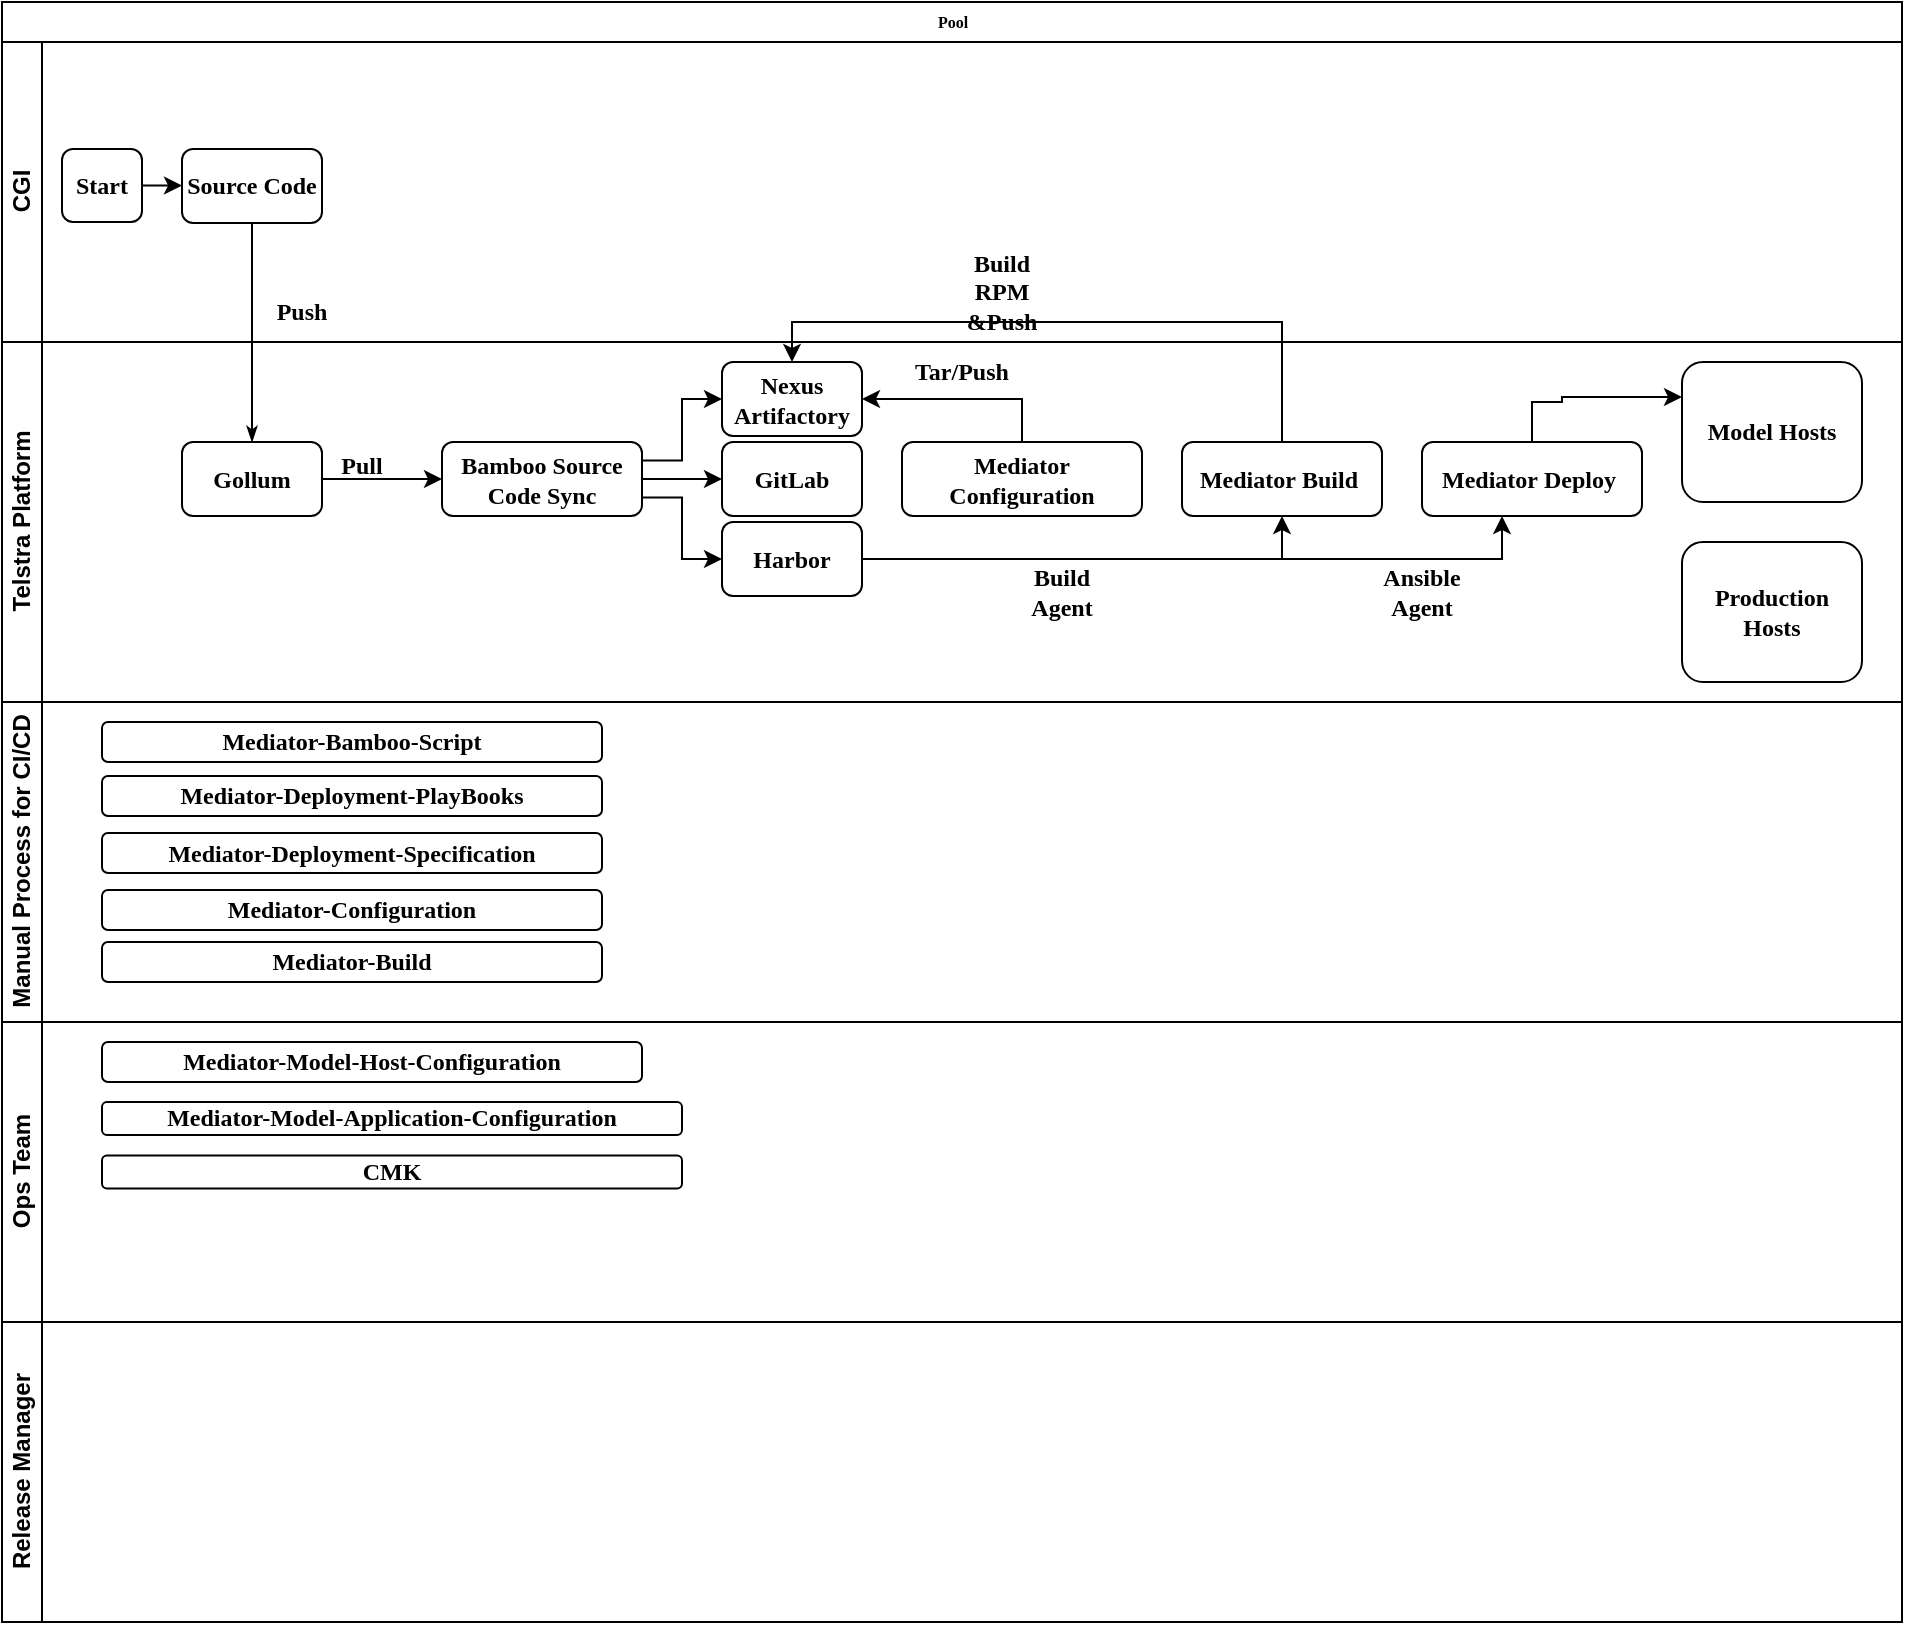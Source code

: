 <mxfile version="20.5.1" type="github"><diagram id="9cM1k0ZdMSJZkOyXXBPO" name="Page-1"><mxGraphModel dx="1153" dy="634" grid="1" gridSize="10" guides="1" tooltips="1" connect="1" arrows="1" fold="1" page="1" pageScale="1" pageWidth="850" pageHeight="1100" math="0" shadow="0"><root><mxCell id="0"/><mxCell id="1" parent="0"/><mxCell id="YQHpiPbEDLJ8Y2-DJOen-1" value="Pool" style="swimlane;html=1;childLayout=stackLayout;horizontal=1;startSize=20;horizontalStack=0;rounded=0;shadow=0;labelBackgroundColor=none;strokeWidth=1;fontFamily=Verdana;fontSize=8;align=center;" vertex="1" parent="1"><mxGeometry x="40" y="40" width="950" height="810" as="geometry"/></mxCell><mxCell id="YQHpiPbEDLJ8Y2-DJOen-2" value="CGI" style="swimlane;html=1;startSize=20;horizontal=0;" vertex="1" parent="YQHpiPbEDLJ8Y2-DJOen-1"><mxGeometry y="20" width="950" height="150" as="geometry"/></mxCell><mxCell id="YQHpiPbEDLJ8Y2-DJOen-3" value="&lt;font style=&quot;font-size: 12px;&quot;&gt;&lt;b&gt;Source Code&lt;/b&gt;&lt;/font&gt;" style="rounded=1;whiteSpace=wrap;html=1;shadow=0;labelBackgroundColor=none;strokeWidth=1;fontFamily=Verdana;fontSize=8;align=center;" vertex="1" parent="YQHpiPbEDLJ8Y2-DJOen-2"><mxGeometry x="90" y="53.5" width="70" height="37" as="geometry"/></mxCell><mxCell id="YQHpiPbEDLJ8Y2-DJOen-4" style="edgeStyle=orthogonalEdgeStyle;rounded=0;orthogonalLoop=1;jettySize=auto;html=1;exitX=1;exitY=0.5;exitDx=0;exitDy=0;entryX=0;entryY=0.5;entryDx=0;entryDy=0;fontFamily=Verdana;fontSize=12;" edge="1" parent="YQHpiPbEDLJ8Y2-DJOen-2" source="YQHpiPbEDLJ8Y2-DJOen-5" target="YQHpiPbEDLJ8Y2-DJOen-3"><mxGeometry relative="1" as="geometry"/></mxCell><mxCell id="YQHpiPbEDLJ8Y2-DJOen-5" value="&lt;font face=&quot;Verdana&quot;&gt;&lt;b&gt;Start&lt;/b&gt;&lt;/font&gt;" style="rounded=1;whiteSpace=wrap;html=1;" vertex="1" parent="YQHpiPbEDLJ8Y2-DJOen-2"><mxGeometry x="30" y="53.5" width="40" height="36.5" as="geometry"/></mxCell><mxCell id="YQHpiPbEDLJ8Y2-DJOen-6" value="&lt;b&gt;Push&lt;/b&gt;" style="text;html=1;strokeColor=none;fillColor=none;align=center;verticalAlign=middle;whiteSpace=wrap;rounded=0;fontFamily=Verdana;fontSize=12;" vertex="1" parent="YQHpiPbEDLJ8Y2-DJOen-2"><mxGeometry x="120" y="120" width="60" height="30" as="geometry"/></mxCell><mxCell id="YQHpiPbEDLJ8Y2-DJOen-145" value="&lt;b&gt;Build RPM &amp;amp;Push&lt;/b&gt;" style="text;html=1;strokeColor=none;fillColor=none;align=center;verticalAlign=middle;whiteSpace=wrap;rounded=0;fontFamily=Verdana;fontSize=12;" vertex="1" parent="YQHpiPbEDLJ8Y2-DJOen-2"><mxGeometry x="470" y="110" width="60" height="30" as="geometry"/></mxCell><mxCell id="YQHpiPbEDLJ8Y2-DJOen-7" value="Telstra Platform" style="swimlane;html=1;startSize=20;horizontal=0;" vertex="1" parent="YQHpiPbEDLJ8Y2-DJOen-1"><mxGeometry y="170" width="950" height="180" as="geometry"/></mxCell><mxCell id="YQHpiPbEDLJ8Y2-DJOen-8" style="edgeStyle=orthogonalEdgeStyle;rounded=0;orthogonalLoop=1;jettySize=auto;html=1;exitX=1;exitY=0.5;exitDx=0;exitDy=0;entryX=0;entryY=0.5;entryDx=0;entryDy=0;fontFamily=Verdana;fontSize=12;" edge="1" parent="YQHpiPbEDLJ8Y2-DJOen-7" source="YQHpiPbEDLJ8Y2-DJOen-9" target="YQHpiPbEDLJ8Y2-DJOen-13"><mxGeometry relative="1" as="geometry"/></mxCell><mxCell id="YQHpiPbEDLJ8Y2-DJOen-9" value="&lt;font style=&quot;font-size: 12px;&quot;&gt;&lt;b&gt;Gollum&lt;/b&gt;&lt;/font&gt;" style="rounded=1;whiteSpace=wrap;html=1;shadow=0;labelBackgroundColor=none;strokeWidth=1;fontFamily=Verdana;fontSize=8;align=center;" vertex="1" parent="YQHpiPbEDLJ8Y2-DJOen-7"><mxGeometry x="90" y="50.0" width="70" height="37" as="geometry"/></mxCell><mxCell id="YQHpiPbEDLJ8Y2-DJOen-10" style="edgeStyle=orthogonalEdgeStyle;rounded=0;orthogonalLoop=1;jettySize=auto;html=1;exitX=1;exitY=0.5;exitDx=0;exitDy=0;fontFamily=Verdana;fontSize=12;" edge="1" parent="YQHpiPbEDLJ8Y2-DJOen-7" source="YQHpiPbEDLJ8Y2-DJOen-13" target="YQHpiPbEDLJ8Y2-DJOen-14"><mxGeometry relative="1" as="geometry"/></mxCell><mxCell id="YQHpiPbEDLJ8Y2-DJOen-11" style="edgeStyle=orthogonalEdgeStyle;rounded=0;orthogonalLoop=1;jettySize=auto;html=1;exitX=1;exitY=0.75;exitDx=0;exitDy=0;entryX=0;entryY=0.5;entryDx=0;entryDy=0;fontFamily=Verdana;fontSize=12;" edge="1" parent="YQHpiPbEDLJ8Y2-DJOen-7" source="YQHpiPbEDLJ8Y2-DJOen-13" target="YQHpiPbEDLJ8Y2-DJOen-16"><mxGeometry relative="1" as="geometry"/></mxCell><mxCell id="YQHpiPbEDLJ8Y2-DJOen-12" style="edgeStyle=orthogonalEdgeStyle;rounded=0;orthogonalLoop=1;jettySize=auto;html=1;exitX=1;exitY=0.25;exitDx=0;exitDy=0;entryX=0;entryY=0.5;entryDx=0;entryDy=0;fontFamily=Verdana;fontSize=12;" edge="1" parent="YQHpiPbEDLJ8Y2-DJOen-7" source="YQHpiPbEDLJ8Y2-DJOen-13" target="YQHpiPbEDLJ8Y2-DJOen-15"><mxGeometry relative="1" as="geometry"/></mxCell><mxCell id="YQHpiPbEDLJ8Y2-DJOen-13" value="&lt;font style=&quot;font-size: 12px;&quot;&gt;&lt;b&gt;Bamboo Source Code Sync&lt;/b&gt;&lt;/font&gt;" style="rounded=1;whiteSpace=wrap;html=1;shadow=0;labelBackgroundColor=none;strokeWidth=1;fontFamily=Verdana;fontSize=8;align=center;" vertex="1" parent="YQHpiPbEDLJ8Y2-DJOen-7"><mxGeometry x="220" y="50" width="100" height="37" as="geometry"/></mxCell><mxCell id="YQHpiPbEDLJ8Y2-DJOen-14" value="&lt;font style=&quot;font-size: 12px;&quot;&gt;&lt;b&gt;GitLab&lt;/b&gt;&lt;/font&gt;" style="rounded=1;whiteSpace=wrap;html=1;shadow=0;labelBackgroundColor=none;strokeWidth=1;fontFamily=Verdana;fontSize=8;align=center;" vertex="1" parent="YQHpiPbEDLJ8Y2-DJOen-7"><mxGeometry x="360" y="50.0" width="70" height="37" as="geometry"/></mxCell><mxCell id="YQHpiPbEDLJ8Y2-DJOen-15" value="&lt;font style=&quot;font-size: 12px;&quot;&gt;&lt;b&gt;Nexus Artifactory&lt;/b&gt;&lt;/font&gt;" style="rounded=1;whiteSpace=wrap;html=1;shadow=0;labelBackgroundColor=none;strokeWidth=1;fontFamily=Verdana;fontSize=8;align=center;" vertex="1" parent="YQHpiPbEDLJ8Y2-DJOen-7"><mxGeometry x="360" y="10.0" width="70" height="37" as="geometry"/></mxCell><mxCell id="YQHpiPbEDLJ8Y2-DJOen-146" style="edgeStyle=orthogonalEdgeStyle;rounded=0;orthogonalLoop=1;jettySize=auto;html=1;exitX=1;exitY=0.5;exitDx=0;exitDy=0;entryX=0.5;entryY=1;entryDx=0;entryDy=0;fontSize=12;" edge="1" parent="YQHpiPbEDLJ8Y2-DJOen-7" source="YQHpiPbEDLJ8Y2-DJOen-16" target="YQHpiPbEDLJ8Y2-DJOen-17"><mxGeometry relative="1" as="geometry"><Array as="points"><mxPoint x="640" y="109"/></Array></mxGeometry></mxCell><mxCell id="YQHpiPbEDLJ8Y2-DJOen-16" value="&lt;font style=&quot;font-size: 12px;&quot;&gt;&lt;b&gt;Harbor&lt;/b&gt;&lt;/font&gt;" style="rounded=1;whiteSpace=wrap;html=1;shadow=0;labelBackgroundColor=none;strokeWidth=1;fontFamily=Verdana;fontSize=8;align=center;" vertex="1" parent="YQHpiPbEDLJ8Y2-DJOen-7"><mxGeometry x="360" y="90.0" width="70" height="37" as="geometry"/></mxCell><mxCell id="YQHpiPbEDLJ8Y2-DJOen-17" value="&lt;font style=&quot;font-size: 12px;&quot;&gt;&lt;b&gt;&amp;nbsp;Mediator&amp;nbsp;&lt;/b&gt;&lt;b&gt;Build&amp;nbsp;&amp;nbsp;&lt;/b&gt;&lt;/font&gt;" style="rounded=1;whiteSpace=wrap;html=1;shadow=0;labelBackgroundColor=none;strokeWidth=1;fontFamily=Verdana;fontSize=8;align=center;" vertex="1" parent="YQHpiPbEDLJ8Y2-DJOen-7"><mxGeometry x="590" y="50" width="100" height="37" as="geometry"/></mxCell><mxCell id="YQHpiPbEDLJ8Y2-DJOen-18" value="&lt;b&gt;Pull&lt;/b&gt;" style="text;html=1;strokeColor=none;fillColor=none;align=center;verticalAlign=middle;whiteSpace=wrap;rounded=0;fontFamily=Verdana;fontSize=12;" vertex="1" parent="YQHpiPbEDLJ8Y2-DJOen-7"><mxGeometry x="150" y="47" width="60" height="30" as="geometry"/></mxCell><mxCell id="YQHpiPbEDLJ8Y2-DJOen-193" style="edgeStyle=orthogonalEdgeStyle;rounded=0;orthogonalLoop=1;jettySize=auto;html=1;exitX=0.5;exitY=0;exitDx=0;exitDy=0;fontSize=12;entryX=0;entryY=0.25;entryDx=0;entryDy=0;" edge="1" parent="YQHpiPbEDLJ8Y2-DJOen-7" source="YQHpiPbEDLJ8Y2-DJOen-19" target="YQHpiPbEDLJ8Y2-DJOen-105"><mxGeometry relative="1" as="geometry"><mxPoint x="780" y="12" as="targetPoint"/><Array as="points"><mxPoint x="765" y="30"/><mxPoint x="780" y="30"/><mxPoint x="780" y="28"/></Array></mxGeometry></mxCell><mxCell id="YQHpiPbEDLJ8Y2-DJOen-19" value="&lt;font style=&quot;font-size: 12px;&quot;&gt;&lt;b&gt;Mediator&amp;nbsp;&lt;/b&gt;&lt;b&gt;Deploy&amp;nbsp;&lt;/b&gt;&lt;/font&gt;" style="rounded=1;whiteSpace=wrap;html=1;shadow=0;labelBackgroundColor=none;strokeWidth=1;fontFamily=Verdana;fontSize=8;align=center;" vertex="1" parent="YQHpiPbEDLJ8Y2-DJOen-7"><mxGeometry x="710" y="50" width="110" height="37" as="geometry"/></mxCell><mxCell id="YQHpiPbEDLJ8Y2-DJOen-102" value="&lt;font style=&quot;font-size: 12px;&quot;&gt;&lt;b&gt;Mediator Configuration&lt;/b&gt;&lt;/font&gt;" style="rounded=1;whiteSpace=wrap;html=1;shadow=0;labelBackgroundColor=none;strokeWidth=1;fontFamily=Verdana;fontSize=8;align=center;" vertex="1" parent="YQHpiPbEDLJ8Y2-DJOen-7"><mxGeometry x="450" y="50" width="120" height="37" as="geometry"/></mxCell><mxCell id="YQHpiPbEDLJ8Y2-DJOen-105" value="&lt;font style=&quot;font-size: 12px;&quot;&gt;&lt;b&gt;Model Hosts&lt;/b&gt;&lt;/font&gt;" style="rounded=1;whiteSpace=wrap;html=1;shadow=0;labelBackgroundColor=none;strokeWidth=1;fontFamily=Verdana;fontSize=8;align=center;" vertex="1" parent="YQHpiPbEDLJ8Y2-DJOen-7"><mxGeometry x="840" y="10" width="90" height="70" as="geometry"/></mxCell><mxCell id="YQHpiPbEDLJ8Y2-DJOen-139" value="&lt;font style=&quot;font-size: 12px;&quot;&gt;&lt;b&gt;Production Hosts&lt;/b&gt;&lt;/font&gt;" style="rounded=1;whiteSpace=wrap;html=1;shadow=0;labelBackgroundColor=none;strokeWidth=1;fontFamily=Verdana;fontSize=8;align=center;" vertex="1" parent="YQHpiPbEDLJ8Y2-DJOen-7"><mxGeometry x="840" y="100" width="90" height="70" as="geometry"/></mxCell><mxCell id="YQHpiPbEDLJ8Y2-DJOen-141" style="edgeStyle=orthogonalEdgeStyle;rounded=0;orthogonalLoop=1;jettySize=auto;html=1;exitX=0.5;exitY=0;exitDx=0;exitDy=0;entryX=1;entryY=0.5;entryDx=0;entryDy=0;fontFamily=Verdana;fontSize=12;" edge="1" parent="YQHpiPbEDLJ8Y2-DJOen-7" source="YQHpiPbEDLJ8Y2-DJOen-102" target="YQHpiPbEDLJ8Y2-DJOen-15"><mxGeometry relative="1" as="geometry"><mxPoint x="500" y="40.75" as="sourcePoint"/><mxPoint x="540" y="10" as="targetPoint"/></mxGeometry></mxCell><mxCell id="YQHpiPbEDLJ8Y2-DJOen-142" value="&lt;b&gt;Tar/Push&lt;/b&gt;" style="text;html=1;strokeColor=none;fillColor=none;align=center;verticalAlign=middle;whiteSpace=wrap;rounded=0;fontFamily=Verdana;fontSize=12;" vertex="1" parent="YQHpiPbEDLJ8Y2-DJOen-7"><mxGeometry x="450" width="60" height="30" as="geometry"/></mxCell><mxCell id="YQHpiPbEDLJ8Y2-DJOen-144" style="edgeStyle=orthogonalEdgeStyle;rounded=0;orthogonalLoop=1;jettySize=auto;html=1;exitX=0.5;exitY=0;exitDx=0;exitDy=0;fontSize=12;entryX=0.5;entryY=0;entryDx=0;entryDy=0;" edge="1" parent="YQHpiPbEDLJ8Y2-DJOen-7" source="YQHpiPbEDLJ8Y2-DJOen-17" target="YQHpiPbEDLJ8Y2-DJOen-15"><mxGeometry relative="1" as="geometry"><mxPoint x="380" y="-121.0" as="targetPoint"/></mxGeometry></mxCell><mxCell id="YQHpiPbEDLJ8Y2-DJOen-187" value="&lt;b&gt;Build Agent&lt;/b&gt;" style="text;html=1;strokeColor=none;fillColor=none;align=center;verticalAlign=middle;whiteSpace=wrap;rounded=0;fontFamily=Verdana;fontSize=12;" vertex="1" parent="YQHpiPbEDLJ8Y2-DJOen-7"><mxGeometry x="500" y="110" width="60" height="30" as="geometry"/></mxCell><mxCell id="YQHpiPbEDLJ8Y2-DJOen-188" style="edgeStyle=orthogonalEdgeStyle;rounded=0;orthogonalLoop=1;jettySize=auto;html=1;entryX=0.5;entryY=1;entryDx=0;entryDy=0;fontSize=12;" edge="1" parent="YQHpiPbEDLJ8Y2-DJOen-7"><mxGeometry relative="1" as="geometry"><mxPoint x="640" y="108.5" as="sourcePoint"/><mxPoint x="750" y="87" as="targetPoint"/><Array as="points"><mxPoint x="750" y="109"/></Array></mxGeometry></mxCell><mxCell id="YQHpiPbEDLJ8Y2-DJOen-189" value="&lt;b&gt;Ansible Agent&lt;/b&gt;" style="text;html=1;strokeColor=none;fillColor=none;align=center;verticalAlign=middle;whiteSpace=wrap;rounded=0;fontFamily=Verdana;fontSize=12;" vertex="1" parent="YQHpiPbEDLJ8Y2-DJOen-7"><mxGeometry x="680" y="110" width="60" height="30" as="geometry"/></mxCell><mxCell id="YQHpiPbEDLJ8Y2-DJOen-28" style="edgeStyle=orthogonalEdgeStyle;rounded=0;html=1;labelBackgroundColor=none;startArrow=none;startFill=0;startSize=5;endArrow=classicThin;endFill=1;endSize=5;jettySize=auto;orthogonalLoop=1;strokeWidth=1;fontFamily=Verdana;fontSize=8" edge="1" parent="YQHpiPbEDLJ8Y2-DJOen-1" source="YQHpiPbEDLJ8Y2-DJOen-3" target="YQHpiPbEDLJ8Y2-DJOen-9"><mxGeometry relative="1" as="geometry"/></mxCell><mxCell id="YQHpiPbEDLJ8Y2-DJOen-20" value="Manual Process for CI/CD" style="swimlane;html=1;startSize=20;horizontal=0;" vertex="1" parent="YQHpiPbEDLJ8Y2-DJOen-1"><mxGeometry y="350" width="950" height="160" as="geometry"/></mxCell><mxCell id="YQHpiPbEDLJ8Y2-DJOen-22" value="&lt;font style=&quot;font-size: 12px;&quot;&gt;&lt;b&gt;Mediator-Bamboo-Script&lt;/b&gt;&lt;/font&gt;" style="rounded=1;whiteSpace=wrap;html=1;shadow=0;labelBackgroundColor=none;strokeWidth=1;fontFamily=Verdana;fontSize=8;align=center;" vertex="1" parent="YQHpiPbEDLJ8Y2-DJOen-20"><mxGeometry x="50" y="10" width="250" height="20" as="geometry"/></mxCell><mxCell id="YQHpiPbEDLJ8Y2-DJOen-54" value="&lt;font style=&quot;font-size: 12px;&quot;&gt;&lt;b&gt;Mediator-Deployment-Specification&lt;/b&gt;&lt;/font&gt;" style="rounded=1;whiteSpace=wrap;html=1;shadow=0;labelBackgroundColor=none;strokeWidth=1;fontFamily=Verdana;fontSize=8;align=center;" vertex="1" parent="YQHpiPbEDLJ8Y2-DJOen-20"><mxGeometry x="50" y="65.5" width="250" height="20" as="geometry"/></mxCell><mxCell id="YQHpiPbEDLJ8Y2-DJOen-55" value="&lt;font style=&quot;font-size: 12px;&quot;&gt;&lt;b&gt;Mediator-Configuration&lt;/b&gt;&lt;/font&gt;" style="rounded=1;whiteSpace=wrap;html=1;shadow=0;labelBackgroundColor=none;strokeWidth=1;fontFamily=Verdana;fontSize=8;align=center;" vertex="1" parent="YQHpiPbEDLJ8Y2-DJOen-20"><mxGeometry x="50" y="94" width="250" height="20" as="geometry"/></mxCell><mxCell id="YQHpiPbEDLJ8Y2-DJOen-53" value="&lt;font style=&quot;font-size: 12px;&quot;&gt;&lt;b&gt;Mediator-Deployment-PlayBooks&lt;/b&gt;&lt;/font&gt;" style="rounded=1;whiteSpace=wrap;html=1;shadow=0;labelBackgroundColor=none;strokeWidth=1;fontFamily=Verdana;fontSize=8;align=center;" vertex="1" parent="YQHpiPbEDLJ8Y2-DJOen-20"><mxGeometry x="50" y="37" width="250" height="20" as="geometry"/></mxCell><mxCell id="YQHpiPbEDLJ8Y2-DJOen-103" value="&lt;font style=&quot;font-size: 12px;&quot;&gt;&lt;b&gt;Mediator-Build&lt;/b&gt;&lt;/font&gt;" style="rounded=1;whiteSpace=wrap;html=1;shadow=0;labelBackgroundColor=none;strokeWidth=1;fontFamily=Verdana;fontSize=8;align=center;" vertex="1" parent="YQHpiPbEDLJ8Y2-DJOen-20"><mxGeometry x="50" y="120" width="250" height="20" as="geometry"/></mxCell><mxCell id="YQHpiPbEDLJ8Y2-DJOen-29" value="Ops Team" style="swimlane;html=1;startSize=20;horizontal=0;" vertex="1" parent="YQHpiPbEDLJ8Y2-DJOen-1"><mxGeometry y="510" width="950" height="150" as="geometry"/></mxCell><mxCell id="YQHpiPbEDLJ8Y2-DJOen-100" value="&lt;font style=&quot;font-size: 12px;&quot;&gt;&lt;b&gt;Mediator-Model-Host-Configuration&lt;/b&gt;&lt;/font&gt;" style="rounded=1;whiteSpace=wrap;html=1;shadow=0;labelBackgroundColor=none;strokeWidth=1;fontFamily=Verdana;fontSize=8;align=center;" vertex="1" parent="YQHpiPbEDLJ8Y2-DJOen-29"><mxGeometry x="50" y="10" width="270" height="20" as="geometry"/></mxCell><mxCell id="YQHpiPbEDLJ8Y2-DJOen-101" value="&lt;font style=&quot;font-size: 12px;&quot;&gt;&lt;b&gt;Mediator-Model-Application-Configuration&lt;/b&gt;&lt;/font&gt;" style="rounded=1;whiteSpace=wrap;html=1;shadow=0;labelBackgroundColor=none;strokeWidth=1;fontFamily=Verdana;fontSize=8;align=center;" vertex="1" parent="YQHpiPbEDLJ8Y2-DJOen-29"><mxGeometry x="50" y="40" width="290" height="16.5" as="geometry"/></mxCell><mxCell id="YQHpiPbEDLJ8Y2-DJOen-104" value="&lt;font style=&quot;font-size: 12px;&quot;&gt;&lt;b&gt;CMK&lt;/b&gt;&lt;/font&gt;" style="rounded=1;whiteSpace=wrap;html=1;shadow=0;labelBackgroundColor=none;strokeWidth=1;fontFamily=Verdana;fontSize=8;align=center;" vertex="1" parent="YQHpiPbEDLJ8Y2-DJOen-29"><mxGeometry x="50" y="66.75" width="290" height="16.5" as="geometry"/></mxCell><mxCell id="YQHpiPbEDLJ8Y2-DJOen-41" value="Release Manager" style="swimlane;html=1;startSize=20;horizontal=0;" vertex="1" parent="YQHpiPbEDLJ8Y2-DJOen-1"><mxGeometry y="660" width="950" height="150" as="geometry"/></mxCell></root></mxGraphModel></diagram></mxfile>